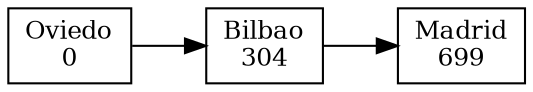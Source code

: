 digraph G {
 rankdir=LR 
 node[shape=box];
graph [ dpi = 300 ];
Oviedo[ label = "Oviedo
0", fontsize=12]; 
Bilbao[ label = "Bilbao
304", fontsize=12];
Madrid[ label = "Madrid
699", fontsize=12];
Oviedo->Bilbao;
Bilbao->Madrid;

}